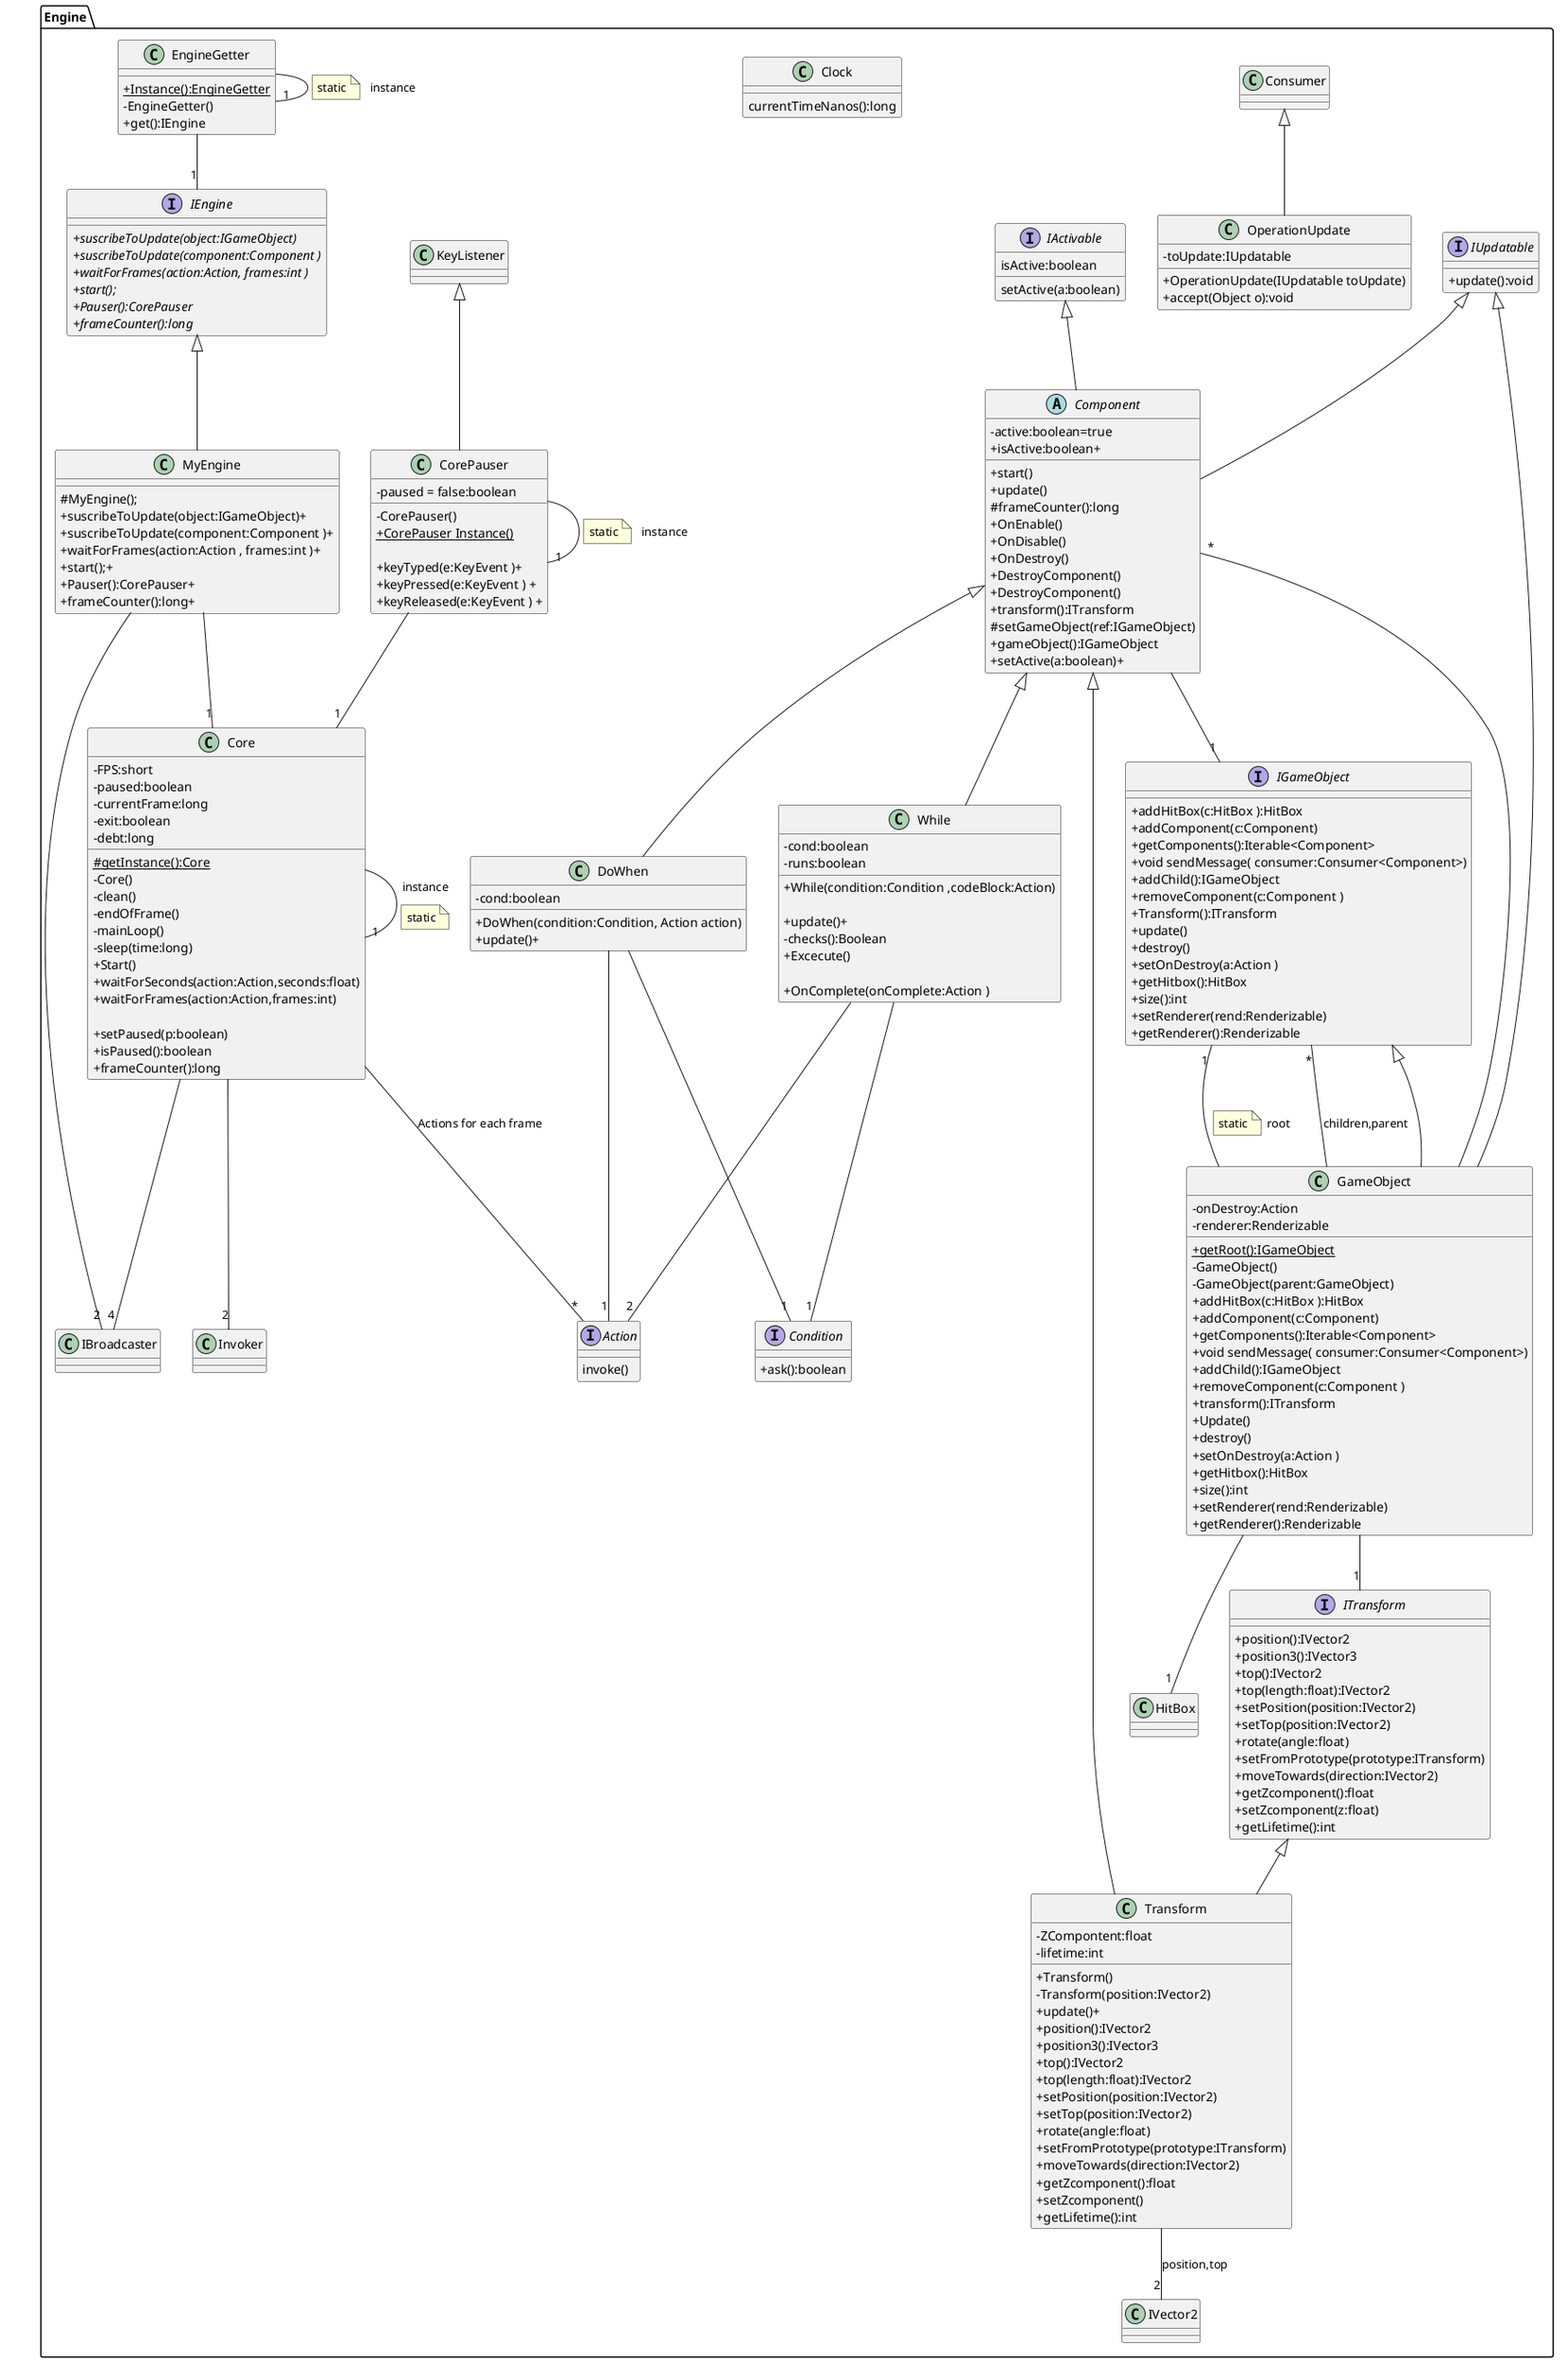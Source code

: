 @startuml
skinparam classAttributeIconSize 0
package Engine{
    interface IEngine{
        +{abstract}suscribeToUpdate(object:IGameObject)
        +{abstract}suscribeToUpdate(component:Component )
        +{abstract}waitForFrames(action:Action, frames:int )
        +{abstract}start();
        +{abstract}Pauser():CorePauser
        +{abstract}frameCounter():long
    }

    interface Action{
        invoke()
    }

    IUpdatable <|-- Component
    IUpdatable <|-- GameObject

    interface IUpdatable {
        +update():void
    }

    interface Condition{
        +ask():boolean
    }

    Consumer <|-- OperationUpdate

    class OperationUpdate{

        -toUpdate:IUpdatable
        +OperationUpdate(IUpdatable toUpdate)
        +accept(Object o):void
    }

    IEngine <|-- MyEngine
    MyEngine -- "1" Core
    MyEngine -- "2" IBroadcaster
    class MyEngine{
        #MyEngine();
        +suscribeToUpdate(object:IGameObject)+
        +suscribeToUpdate(component:Component )+
        +waitForFrames(action:Action , frames:int )+
        +start();+
        +Pauser():CorePauser+
        +frameCounter():long+
    }

    interface IActivable{
        isActive:boolean
        setActive(a:boolean)
    }

    class Clock{
        currentTimeNanos():long
    }

    IActivable <|-- Component
    Component -- "1" IGameObject
    abstract class Component{
        -active:boolean=true
        +start()
        +update()
        #frameCounter():long
        +OnEnable()
        +OnDisable()
        +OnDestroy()
        +DestroyComponent()
        +DestroyComponent()
        +transform():ITransform
        #setGameObject(ref:IGameObject)
        +gameObject():IGameObject
        +isActive:boolean+
        +setActive(a:boolean)+
    }

    Interface IGameObject
        {
            +addHitBox(c:HitBox ):HitBox
            +addComponent(c:Component)
            +getComponents():Iterable<Component>
            +void sendMessage( consumer:Consumer<Component>)
            +addChild():IGameObject
            +removeComponent(c:Component )
            +Transform():ITransform
            +update()
            +destroy()
            +setOnDestroy(a:Action )
            +getHitbox():HitBox
            +size():int
            +setRenderer(rend:Renderizable)
            +getRenderer():Renderizable
        }

    IGameObject <|-- GameObject

    GameObject -- "1" IGameObject:root
    note left on link: static
    GameObject -- "*"IGameObject:children,parent
    GameObject -- "*"Component
    GameObject -- "1"ITransform
    GameObject -- "1"HitBox
    class GameObject
    {
        +{static} getRoot():IGameObject
        -GameObject()
        -GameObject(parent:GameObject)
        +addHitBox(c:HitBox ):HitBox
        +addComponent(c:Component)
        +getComponents():Iterable<Component>
        +void sendMessage( consumer:Consumer<Component>)
        +addChild():IGameObject
        +removeComponent(c:Component )
        +transform():ITransform
        +Update()
        +destroy()
        -onDestroy:Action
        +setOnDestroy(a:Action )
        +getHitbox():HitBox
        +size():int
        -renderer:Renderizable
        +setRenderer(rend:Renderizable)
        +getRenderer():Renderizable
    }

    interface ITransform{
        +position():IVector2
        +position3():IVector3
        +top():IVector2
        +top(length:float):IVector2
        +setPosition(position:IVector2)
        +setTop(position:IVector2)
        +rotate(angle:float)
        +setFromPrototype(prototype:ITransform)
        +moveTowards(direction:IVector2)
        +getZcomponent():float
        +setZcomponent(z:float)
        +getLifetime():int
    }

    ITransform <|-- Transform
    Component <|-- Transform
    Transform -- "2"  IVector2: position,top
    class Transform{
        -ZCompontent:float
        -lifetime:int

        +Transform()
        -Transform(position:IVector2)
        +update()+
        +position():IVector2
        +position3():IVector3
        +top():IVector2
        +top(length:float):IVector2
        +setPosition(position:IVector2)
        +setTop(position:IVector2)
        +rotate(angle:float)
        +setFromPrototype(prototype:ITransform)
        +moveTowards(direction:IVector2)
        +getZcomponent():float
        +setZcomponent()
        +getLifetime():int
    }

    Core -- "1" Core:instance
    note on link: static
    Core -- "4" IBroadcaster
    Core -- "2" Invoker
    Core -- "*" Action: Actions for each frame
    class Core{
        -FPS:short
        -paused:boolean
        -currentFrame:long
        -exit:boolean
        -debt:long

        #{static}getInstance():Core
        -Core()
        -clean()
        -endOfFrame()
        -mainLoop()
        -sleep(time:long)
        +Start()
        +waitForSeconds(action:Action,seconds:float)
        +waitForFrames(action:Action,frames:int)

        +setPaused(p:boolean)
        +isPaused():boolean
        +frameCounter():long
    }

    KeyListener <|-- CorePauser
    CorePauser -- "1" CorePauser:instance
    note left on link: static
    CorePauser -- "1" Core
    class CorePauser
    {
        -paused = false:boolean
        -CorePauser()
        +{static} CorePauser Instance()

        +keyTyped(e:KeyEvent )+
        +keyPressed(e:KeyEvent ) +
        +keyReleased(e:KeyEvent ) +
    }

    Component <|-- DoWhen
    DoWhen -- "1" Condition
    DoWhen -- "1" Action
    class DoWhen {
        -cond:boolean
        +DoWhen(condition:Condition, Action action)
        +update()+
    }

    EngineGetter -- "1" EngineGetter:instance
    note left on link: static
    EngineGetter -- "1" IEngine
    class EngineGetter
    {
        + {static}  Instance():EngineGetter
        - EngineGetter()
        +get():IEngine
    }


    Component <|-- While
    While -- "1" Condition
    While -- "2" Action
    class While
    {
        -cond:boolean
        -runs:boolean

        +While(condition:Condition ,codeBlock:Action)

        +update()+
        -checks():Boolean
        +Excecute()

        +OnComplete(onComplete:Action )
    }






}


@enduml
